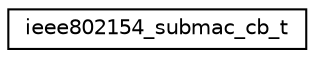 digraph "Graphical Class Hierarchy"
{
 // LATEX_PDF_SIZE
  edge [fontname="Helvetica",fontsize="10",labelfontname="Helvetica",labelfontsize="10"];
  node [fontname="Helvetica",fontsize="10",shape=record];
  rankdir="LR";
  Node0 [label="ieee802154_submac_cb_t",height=0.2,width=0.4,color="black", fillcolor="white", style="filled",URL="$structieee802154__submac__cb__t.html",tooltip="IEEE 802.15.4 SubMAC callbacks."];
}
